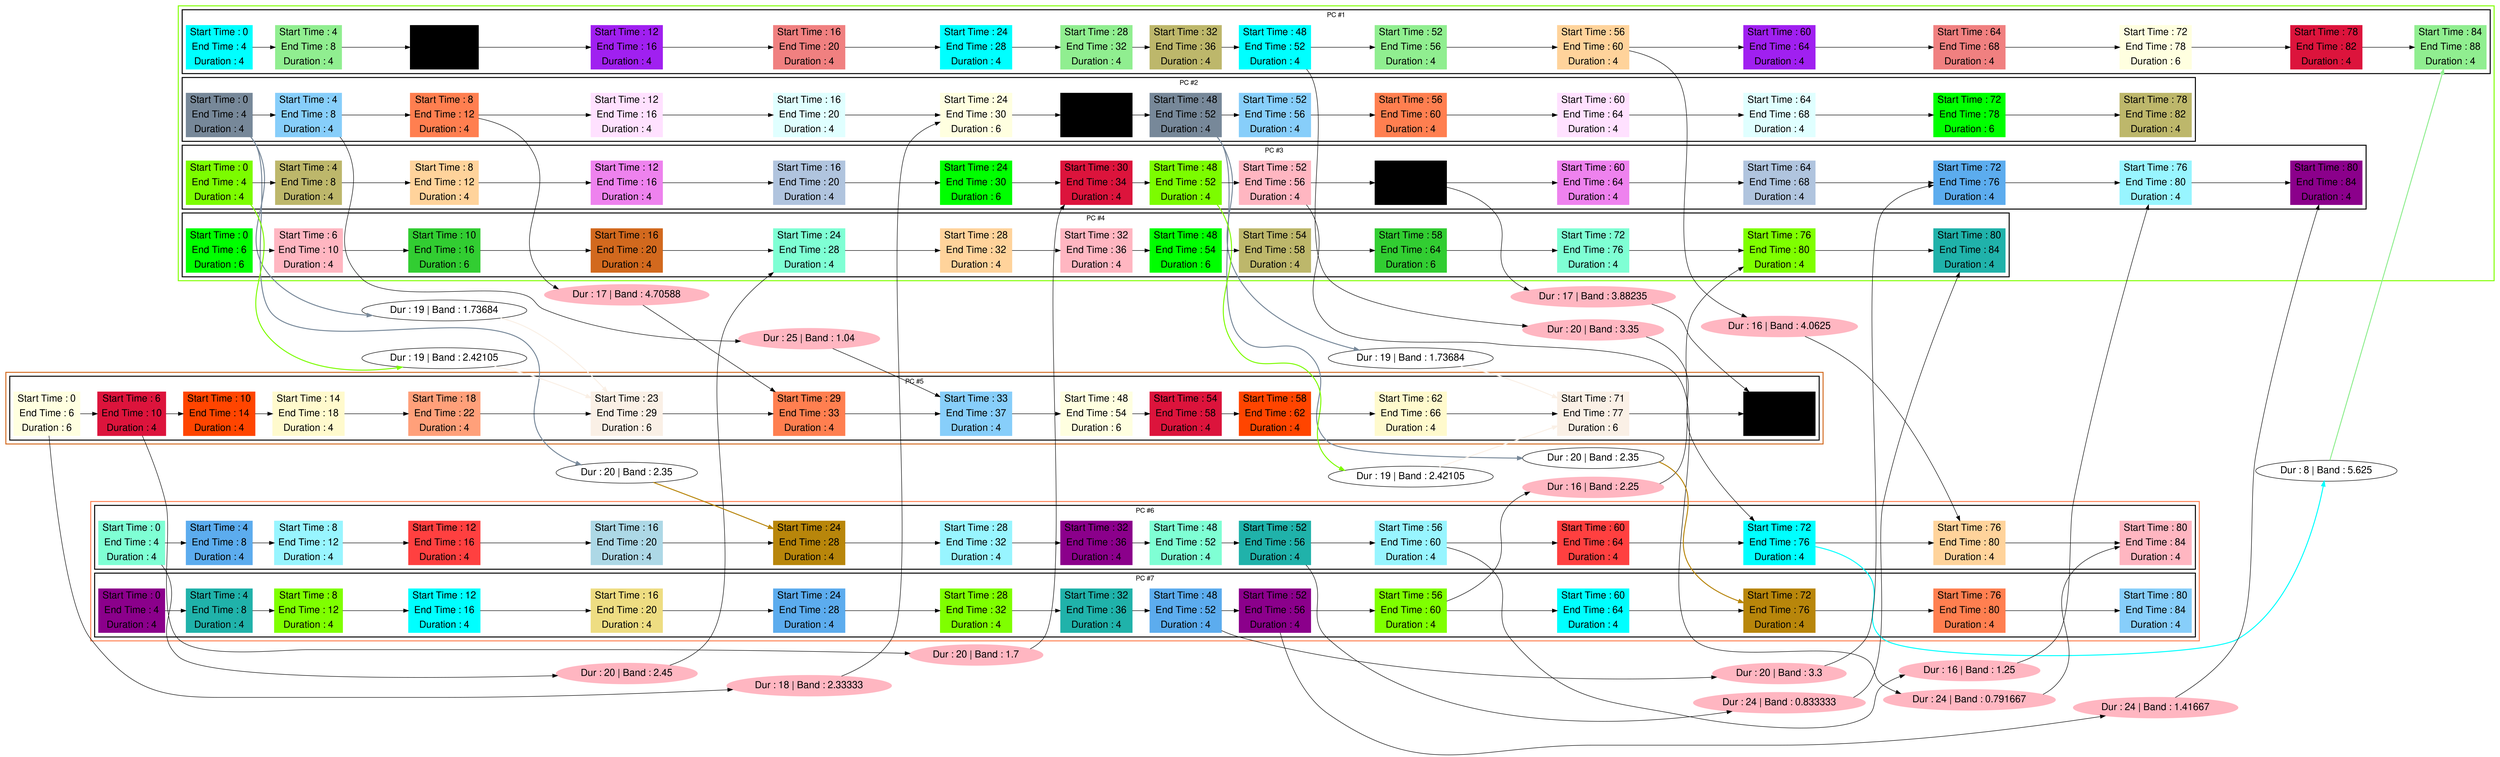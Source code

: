 digraph G {

fontname="Helvetica,Arial,sans-serif"
node [fontname="Helvetica,Arial,sans-serif"]
edge [fontname="Helvetica,Arial,sans-serif"]
graph [rankdir = "LR"];
node [fontsize = "20" shape = "ellipse"];

    subgraph cluster_Mod_0{
        color =chartreuse
        style = bold
        subgraph cluster_0{
           node [style=filled]
           color = black


            "node4" [
               label = "Start Time : 0 | End Time : 4 | Duration : 4"
               shape = "record"
               color = aqua
            ]

            "node69" [
               label = "Start Time : 4 | End Time : 8 | Duration : 4"
               shape = "record"
               color = lightgreen
            ]

            "node39" [
               label = "Start Time : 8 | End Time : 12 | Duration : 4"
               shape = "record"
               color = cornflower
            ]

            "node14" [
               label = "Start Time : 12 | End Time : 16 | Duration : 4"
               shape = "record"
               color = x11purple
            ]

            "node64" [
               label = "Start Time : 16 | End Time : 20 | Duration : 4"
               shape = "record"
               color = lightcoral
            ]

            "node5" [
               label = "Start Time : 24 | End Time : 28 | Duration : 4"
               shape = "record"
               color = aqua
            ]

            "node70" [
               label = "Start Time : 28 | End Time : 32 | Duration : 4"
               shape = "record"
               color = lightgreen
            ]

            "node52" [
               label = "Start Time : 32 | End Time : 36 | Duration : 4"
               shape = "record"
               color = darkkhaki
            ]

            "node6" [
               label = "Start Time : 48 | End Time : 52 | Duration : 4"
               shape = "record"
               color = aqua
            ]

            "node71" [
               label = "Start Time : 52 | End Time : 56 | Duration : 4"
               shape = "record"
               color = lightgreen
            ]

            "node24" [
               label = "Start Time : 56 | End Time : 60 | Duration : 4"
               shape = "record"
               color = burlywood1
            ]

            "node15" [
               label = "Start Time : 60 | End Time : 64 | Duration : 4"
               shape = "record"
               color = x11purple
            ]

            "node65" [
               label = "Start Time : 64 | End Time : 68 | Duration : 4"
               shape = "record"
               color = lightcoral
            ]

            "node93" [
               label = "Start Time : 72 | End Time : 78 | Duration : 6"
               shape = "record"
               color = lightyellow
            ]

            "node46" [
               label = "Start Time : 78 | End Time : 82 | Duration : 4"
               shape = "record"
               color = crimson
            ]

            "node72" [
               label = "Start Time : 84 | End Time : 88 | Duration : 4"
               shape = "record"
               color = lightgreen
            ]

            node4 -> node69 -> node39 -> node14 -> node64 -> node5 -> node70 -> node52 -> node6 -> node71 -> node24 -> node15 -> node65 -> node93 -> node46 -> node72

            label = "PC #1"

        }
        subgraph cluster_1{
           node [style=filled]
           color = black


            "node86" [
               label = "Start Time : 0 | End Time : 4 | Duration : 4"
               shape = "record"
               color = lightslategray
            ]

            "node82" [
               label = "Start Time : 4 | End Time : 8 | Duration : 4"
               shape = "record"
               color = lightskyblue
            ]

            "node35" [
               label = "Start Time : 8 | End Time : 12 | Duration : 4"
               shape = "record"
               color = coral
            ]

            "node16" [
               label = "Start Time : 12 | End Time : 16 | Duration : 4"
               shape = "record"
               color = thistle1
            ]

            "node66" [
               label = "Start Time : 16 | End Time : 20 | Duration : 4"
               shape = "record"
               color = lightcyan
            ]

            "node91" [
               label = "Start Time : 24 | End Time : 30 | Duration : 6"
               shape = "record"
               color = lightyellow
            ]

            "node40" [
               label = "Start Time : 30 | End Time : 34 | Duration : 4"
               shape = "record"
               color = cornflower
            ]

            "node87" [
               label = "Start Time : 48 | End Time : 52 | Duration : 4"
               shape = "record"
               color = lightslategray
            ]

            "node84" [
               label = "Start Time : 52 | End Time : 56 | Duration : 4"
               shape = "record"
               color = lightskyblue
            ]

            "node37" [
               label = "Start Time : 56 | End Time : 60 | Duration : 4"
               shape = "record"
               color = coral
            ]

            "node17" [
               label = "Start Time : 60 | End Time : 64 | Duration : 4"
               shape = "record"
               color = thistle1
            ]

            "node67" [
               label = "Start Time : 64 | End Time : 68 | Duration : 4"
               shape = "record"
               color = lightcyan
            ]

            "node97" [
               label = "Start Time : 72 | End Time : 78 | Duration : 6"
               shape = "record"
               color = lime
            ]

            "node54" [
               label = "Start Time : 78 | End Time : 82 | Duration : 4"
               shape = "record"
               color = darkkhaki
            ]

            node86 -> node82 -> node35 -> node16 -> node66 -> node91 -> node40 -> node87 -> node84 -> node37 -> node17 -> node67 -> node97 -> node54

            label = "PC #2"

        }
        subgraph cluster_2{
           node [style=filled]
           color = black


            "node59" [
               label = "Start Time : 0 | End Time : 4 | Duration : 4"
               shape = "record"
               color = lawngreen
            ]

            "node51" [
               label = "Start Time : 4 | End Time : 8 | Duration : 4"
               shape = "record"
               color = darkkhaki
            ]

            "node22" [
               label = "Start Time : 8 | End Time : 12 | Duration : 4"
               shape = "record"
               color = burlywood1
            ]

            "node18" [
               label = "Start Time : 12 | End Time : 16 | Duration : 4"
               shape = "record"
               color = violet
            ]

            "node88" [
               label = "Start Time : 16 | End Time : 20 | Duration : 4"
               shape = "record"
               color = lightsteelblue
            ]

            "node95" [
               label = "Start Time : 24 | End Time : 30 | Duration : 6"
               shape = "record"
               color = lime
            ]

            "node44" [
               label = "Start Time : 30 | End Time : 34 | Duration : 4"
               shape = "record"
               color = crimson
            ]

            "node60" [
               label = "Start Time : 48 | End Time : 52 | Duration : 4"
               shape = "record"
               color = lawngreen
            ]

            "node75" [
               label = "Start Time : 52 | End Time : 56 | Duration : 4"
               shape = "record"
               color = lightpink
            ]

            "node41" [
               label = "Start Time : 56 | End Time : 60 | Duration : 4"
               shape = "record"
               color = cornflower
            ]

            "node19" [
               label = "Start Time : 60 | End Time : 64 | Duration : 4"
               shape = "record"
               color = violet
            ]

            "node89" [
               label = "Start Time : 64 | End Time : 68 | Duration : 4"
               shape = "record"
               color = lightsteelblue
            ]

            "node3" [
               label = "Start Time : 72 | End Time : 76 | Duration : 4"
               shape = "record"
               color = steelblue2
            ]

            "node29" [
               label = "Start Time : 76 | End Time : 80 | Duration : 4"
               shape = "record"
               color = cadetblue1
            ]

            "node58" [
               label = "Start Time : 80 | End Time : 84 | Duration : 4"
               shape = "record"
               color = darkmagenta
            ]

            node59 -> node51 -> node22 -> node18 -> node88 -> node95 -> node44 -> node60 -> node75 -> node41 -> node19 -> node89 -> node3 -> node29 -> node58

            label = "PC #3"

        }
        subgraph cluster_3{
           node [style=filled]
           color = black


            "node94" [
               label = "Start Time : 0 | End Time : 6 | Duration : 6"
               shape = "record"
               color = lime
            ]

            "node73" [
               label = "Start Time : 6 | End Time : 10 | Duration : 4"
               shape = "record"
               color = lightpink
            ]

            "node98" [
               label = "Start Time : 10 | End Time : 16 | Duration : 6"
               shape = "record"
               color = limegreen
            ]

            "node34" [
               label = "Start Time : 16 | End Time : 20 | Duration : 4"
               shape = "record"
               color = chocolate
            ]

            "node9" [
               label = "Start Time : 24 | End Time : 28 | Duration : 4"
               shape = "record"
               color = aquamarine
            ]

            "node23" [
               label = "Start Time : 28 | End Time : 32 | Duration : 4"
               shape = "record"
               color = burlywood1
            ]

            "node74" [
               label = "Start Time : 32 | End Time : 36 | Duration : 4"
               shape = "record"
               color = lightpink
            ]

            "node96" [
               label = "Start Time : 48 | End Time : 54 | Duration : 6"
               shape = "record"
               color = lime
            ]

            "node53" [
               label = "Start Time : 54 | End Time : 58 | Duration : 4"
               shape = "record"
               color = darkkhaki
            ]

            "node99" [
               label = "Start Time : 58 | End Time : 64 | Duration : 6"
               shape = "record"
               color = limegreen
            ]

            "node11" [
               label = "Start Time : 72 | End Time : 76 | Duration : 4"
               shape = "record"
               color = aquamarine
            ]

            "node33" [
               label = "Start Time : 76 | End Time : 80 | Duration : 4"
               shape = "record"
               color = chartreuse
            ]

            "node81" [
               label = "Start Time : 80 | End Time : 84 | Duration : 4"
               shape = "record"
               color = lightseagreen
            ]

            node94 -> node73 -> node98 -> node34 -> node9 -> node23 -> node74 -> node96 -> node53 -> node99 -> node11 -> node33 -> node81

            label = "PC #4"

        }
    }
    subgraph cluster_Mod_4{
        color =chocolate
        style = bold
        subgraph cluster_4{
           node [style=filled]
           color = black


            "node90" [
               label = "Start Time : 0 | End Time : 6 | Duration : 6"
               shape = "record"
               color = lightyellow
            ]

            "node43" [
               label = "Start Time : 6 | End Time : 10 | Duration : 4"
               shape = "record"
               color = crimson
            ]

            "node12" [
               label = "Start Time : 10 | End Time : 14 | Duration : 4"
               shape = "record"
               color = orangered1
            ]

            "node61" [
               label = "Start Time : 14 | End Time : 18 | Duration : 4"
               shape = "record"
               color = lemonchiffon
            ]

            "node77" [
               label = "Start Time : 18 | End Time : 22 | Duration : 4"
               shape = "record"
               color = lightsalmon
            ]

            "node100" [
               label = "Start Time : 23 | End Time : 29 | Duration : 6"
               shape = "record"
               color = linen
            ]

            "node36" [
               label = "Start Time : 29 | End Time : 33 | Duration : 4"
               shape = "record"
               color = coral
            ]

            "node83" [
               label = "Start Time : 33 | End Time : 37 | Duration : 4"
               shape = "record"
               color = lightskyblue
            ]

            "node92" [
               label = "Start Time : 48 | End Time : 54 | Duration : 6"
               shape = "record"
               color = lightyellow
            ]

            "node45" [
               label = "Start Time : 54 | End Time : 58 | Duration : 4"
               shape = "record"
               color = crimson
            ]

            "node13" [
               label = "Start Time : 58 | End Time : 62 | Duration : 4"
               shape = "record"
               color = orangered1
            ]

            "node62" [
               label = "Start Time : 62 | End Time : 66 | Duration : 4"
               shape = "record"
               color = lemonchiffon
            ]

            "node101" [
               label = "Start Time : 71 | End Time : 77 | Duration : 6"
               shape = "record"
               color = linen
            ]

            "node42" [
               label = "Start Time : 77 | End Time : 81 | Duration : 4"
               shape = "record"
               color = cornflower
            ]

            node90 -> node43 -> node12 -> node61 -> node77 -> node100 -> node36 -> node83 -> node92 -> node45 -> node13 -> node62 -> node101 -> node42

            label = "PC #5"

        }
    }
    subgraph cluster_Mod_5{
        color =coral
        style = bold
        subgraph cluster_5{
           node [style=filled]
           color = black


            "node8" [
               label = "Start Time : 0 | End Time : 4 | Duration : 4"
               shape = "record"
               color = aquamarine
            ]

            "node0" [
               label = "Start Time : 4 | End Time : 8 | Duration : 4"
               shape = "record"
               color = steelblue2
            ]

            "node26" [
               label = "Start Time : 8 | End Time : 12 | Duration : 4"
               shape = "record"
               color = cadetblue1
            ]

            "node20" [
               label = "Start Time : 12 | End Time : 16 | Duration : 4"
               shape = "record"
               color = brown1
            ]

            "node63" [
               label = "Start Time : 16 | End Time : 20 | Duration : 4"
               shape = "record"
               color = lightblue
            ]

            "node49" [
               label = "Start Time : 24 | End Time : 28 | Duration : 4"
               shape = "record"
               color = darkgoldenrod
            ]

            "node27" [
               label = "Start Time : 28 | End Time : 32 | Duration : 4"
               shape = "record"
               color = cadetblue1
            ]

            "node56" [
               label = "Start Time : 32 | End Time : 36 | Duration : 4"
               shape = "record"
               color = darkmagenta
            ]

            "node10" [
               label = "Start Time : 48 | End Time : 52 | Duration : 4"
               shape = "record"
               color = aquamarine
            ]

            "node80" [
               label = "Start Time : 52 | End Time : 56 | Duration : 4"
               shape = "record"
               color = lightseagreen
            ]

            "node28" [
               label = "Start Time : 56 | End Time : 60 | Duration : 4"
               shape = "record"
               color = cadetblue1
            ]

            "node21" [
               label = "Start Time : 60 | End Time : 64 | Duration : 4"
               shape = "record"
               color = brown1
            ]

            "node7" [
               label = "Start Time : 72 | End Time : 76 | Duration : 4"
               shape = "record"
               color = aqua
            ]

            "node25" [
               label = "Start Time : 76 | End Time : 80 | Duration : 4"
               shape = "record"
               color = burlywood1
            ]

            "node76" [
               label = "Start Time : 80 | End Time : 84 | Duration : 4"
               shape = "record"
               color = lightpink
            ]

            node8 -> node0 -> node26 -> node20 -> node63 -> node49 -> node27 -> node56 -> node10 -> node80 -> node28 -> node21 -> node7 -> node25 -> node76

            label = "PC #6"

        }
        subgraph cluster_6{
           node [style=filled]
           color = black


            "node55" [
               label = "Start Time : 0 | End Time : 4 | Duration : 4"
               shape = "record"
               color = darkmagenta
            ]

            "node78" [
               label = "Start Time : 4 | End Time : 8 | Duration : 4"
               shape = "record"
               color = lightseagreen
            ]

            "node30" [
               label = "Start Time : 8 | End Time : 12 | Duration : 4"
               shape = "record"
               color = chartreuse
            ]

            "node47" [
               label = "Start Time : 12 | End Time : 16 | Duration : 4"
               shape = "record"
               color = cyan
            ]

            "node68" [
               label = "Start Time : 16 | End Time : 20 | Duration : 4"
               shape = "record"
               color = lightgoldenrod
            ]

            "node1" [
               label = "Start Time : 24 | End Time : 28 | Duration : 4"
               shape = "record"
               color = steelblue2
            ]

            "node31" [
               label = "Start Time : 28 | End Time : 32 | Duration : 4"
               shape = "record"
               color = chartreuse
            ]

            "node79" [
               label = "Start Time : 32 | End Time : 36 | Duration : 4"
               shape = "record"
               color = lightseagreen
            ]

            "node2" [
               label = "Start Time : 48 | End Time : 52 | Duration : 4"
               shape = "record"
               color = steelblue2
            ]

            "node57" [
               label = "Start Time : 52 | End Time : 56 | Duration : 4"
               shape = "record"
               color = darkmagenta
            ]

            "node32" [
               label = "Start Time : 56 | End Time : 60 | Duration : 4"
               shape = "record"
               color = chartreuse
            ]

            "node48" [
               label = "Start Time : 60 | End Time : 64 | Duration : 4"
               shape = "record"
               color = cyan
            ]

            "node50" [
               label = "Start Time : 72 | End Time : 76 | Duration : 4"
               shape = "record"
               color = darkgoldenrod
            ]

            "node38" [
               label = "Start Time : 76 | End Time : 80 | Duration : 4"
               shape = "record"
               color = coral
            ]

            "node85" [
               label = "Start Time : 80 | End Time : 84 | Duration : 4"
               shape = "record"
               color = lightskyblue
            ]

            node55 -> node78 -> node30 -> node47 -> node68 -> node1 -> node31 -> node79 -> node2 -> node57 -> node32 -> node48 -> node50 -> node38 -> node85

            label = "PC #7"

        }
    }
    "contextMessage0" [
       label = "Dur : 18 | Band : 2.33333"
       shape = "ellipse"       color = lightpink
       style = filled   ]
    "contextMessage1" [
       label = "Dur : 20 | Band : 2.45"
       shape = "ellipse"       color = lightpink
       style = filled   ]
    "contextMessage2" [
       label = "Dur : 17 | Band : 4.70588"
       shape = "ellipse"       color = lightpink
       style = filled   ]
    "contextMessage3" [
       label = "Dur : 20 | Band : 1.7"
       shape = "ellipse"       color = lightpink
       style = filled   ]
    "contextMessage4" [
       label = "Dur : 25 | Band : 1.04"
       shape = "ellipse"       color = lightpink
       style = filled   ]
    "contextMessage5" [
       label = "Dur : 20 | Band : 3.35"
       shape = "ellipse"       color = lightpink
       style = filled   ]
    "contextMessage6" [
       label = "Dur : 20 | Band : 3.3"
       shape = "ellipse"       color = lightpink
       style = filled   ]
    "contextMessage7" [
       label = "Dur : 16 | Band : 4.0625"
       shape = "ellipse"       color = lightpink
       style = filled   ]
    "contextMessage8" [
       label = "Dur : 16 | Band : 1.25"
       shape = "ellipse"       color = lightpink
       style = filled   ]
    "contextMessage9" [
       label = "Dur : 16 | Band : 2.25"
       shape = "ellipse"       color = lightpink
       style = filled   ]
    "contextMessage10" [
       label = "Dur : 17 | Band : 3.88235"
       shape = "ellipse"       color = lightpink
       style = filled   ]
    "contextMessage11" [
       label = "Dur : 24 | Band : 1.41667"
       shape = "ellipse"       color = lightpink
       style = filled   ]
    "contextMessage12" [
       label = "Dur : 24 | Band : 0.791667"
       shape = "ellipse"       color = lightpink
       style = filled   ]
    "contextMessage13" [
       label = "Dur : 24 | Band : 0.833333"
       shape = "ellipse"       color = lightpink
       style = filled   ]

    node90 -> contextMessage0 -> node91
    node8 -> contextMessage1 -> node9
    node35 -> contextMessage2 -> node36
    node43 -> contextMessage3 -> node44
    node82 -> contextMessage4 -> node83
    node6 -> contextMessage5 -> node7
    node2 -> contextMessage6 -> node3
    node24 -> contextMessage7 -> node25
    node28 -> contextMessage8 -> node29
    node32 -> contextMessage9 -> node33
    node41 -> contextMessage10 -> node42
    node57 -> contextMessage11 -> node58
    node75 -> contextMessage12 -> node76
    node80 -> contextMessage13 -> node81

    "message0" [
       label = "Dur : 19 | Band : 1.73684"
       shape = "ellipse"   ]
    "message1" [
       label = "Dur : 20 | Band : 2.35"
       shape = "ellipse"   ]
    "message2" [
       label = "Dur : 19 | Band : 1.73684"
       shape = "ellipse"   ]
    "message3" [
       label = "Dur : 20 | Band : 2.35"
       shape = "ellipse"   ]
    "message4" [
       label = "Dur : 19 | Band : 2.42105"
       shape = "ellipse"   ]
    "message5" [
       label = "Dur : 19 | Band : 2.42105"
       shape = "ellipse"   ]
    "message6" [
       label = "Dur : 8 | Band : 5.625"
       shape = "ellipse"   ]

    node86 -> message0 [color =lightslategray style = bold]
    message0 -> node100 [color =linen style = bold]
    node86 -> message1 [color =lightslategray style = bold]
    message1 -> node49 [color =darkgoldenrod style = bold]
    node87 -> message2 [color =lightslategray style = bold]
    message2 -> node101 [color =linen style = bold]
    node87 -> message3 [color =lightslategray style = bold]
    message3 -> node50 [color =darkgoldenrod style = bold]
    node59 -> message4 [color =lawngreen style = bold]
    message4 -> node100 [color =linen style = bold]
    node60 -> message5 [color =lawngreen style = bold]
    message5 -> node101 [color =linen style = bold]
    node7 -> message6 [color =aqua style = bold]
    message6 -> node72 [color =lightgreen style = bold]

}

